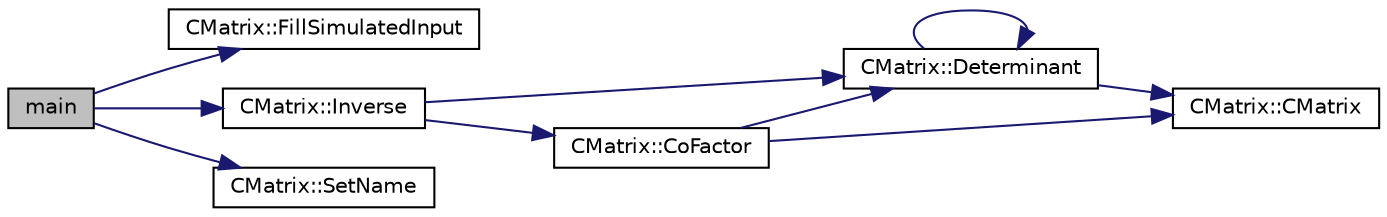 digraph "main"
{
  edge [fontname="Helvetica",fontsize="10",labelfontname="Helvetica",labelfontsize="10"];
  node [fontname="Helvetica",fontsize="10",shape=record];
  rankdir="LR";
  Node1 [label="main",height=0.2,width=0.4,color="black", fillcolor="grey75", style="filled", fontcolor="black"];
  Node1 -> Node2 [color="midnightblue",fontsize="10",style="solid",fontname="Helvetica"];
  Node2 [label="CMatrix::FillSimulatedInput",height=0.2,width=0.4,color="black", fillcolor="white", style="filled",URL="$classCMatrix.html#afd8bcbf3b820b37223886632251e4d55"];
  Node1 -> Node3 [color="midnightblue",fontsize="10",style="solid",fontname="Helvetica"];
  Node3 [label="CMatrix::Inverse",height=0.2,width=0.4,color="black", fillcolor="white", style="filled",URL="$classCMatrix.html#abd58298df23c98b8675a81a70c6f140b"];
  Node3 -> Node4 [color="midnightblue",fontsize="10",style="solid",fontname="Helvetica"];
  Node4 [label="CMatrix::Determinant",height=0.2,width=0.4,color="black", fillcolor="white", style="filled",URL="$classCMatrix.html#a865ff8f610be372e666fbf24d5b73a3a"];
  Node4 -> Node5 [color="midnightblue",fontsize="10",style="solid",fontname="Helvetica"];
  Node5 [label="CMatrix::CMatrix",height=0.2,width=0.4,color="black", fillcolor="white", style="filled",URL="$classCMatrix.html#a720aa6a48296f4414ac7f9021bc420c4"];
  Node4 -> Node4 [color="midnightblue",fontsize="10",style="solid",fontname="Helvetica"];
  Node3 -> Node6 [color="midnightblue",fontsize="10",style="solid",fontname="Helvetica"];
  Node6 [label="CMatrix::CoFactor",height=0.2,width=0.4,color="black", fillcolor="white", style="filled",URL="$classCMatrix.html#acc5e18f7dac42418762e92ebd8d10840"];
  Node6 -> Node5 [color="midnightblue",fontsize="10",style="solid",fontname="Helvetica"];
  Node6 -> Node4 [color="midnightblue",fontsize="10",style="solid",fontname="Helvetica"];
  Node1 -> Node7 [color="midnightblue",fontsize="10",style="solid",fontname="Helvetica"];
  Node7 [label="CMatrix::SetName",height=0.2,width=0.4,color="black", fillcolor="white", style="filled",URL="$classCMatrix.html#a7878287aa7b5a1404980ff08d3cfeb16"];
}
